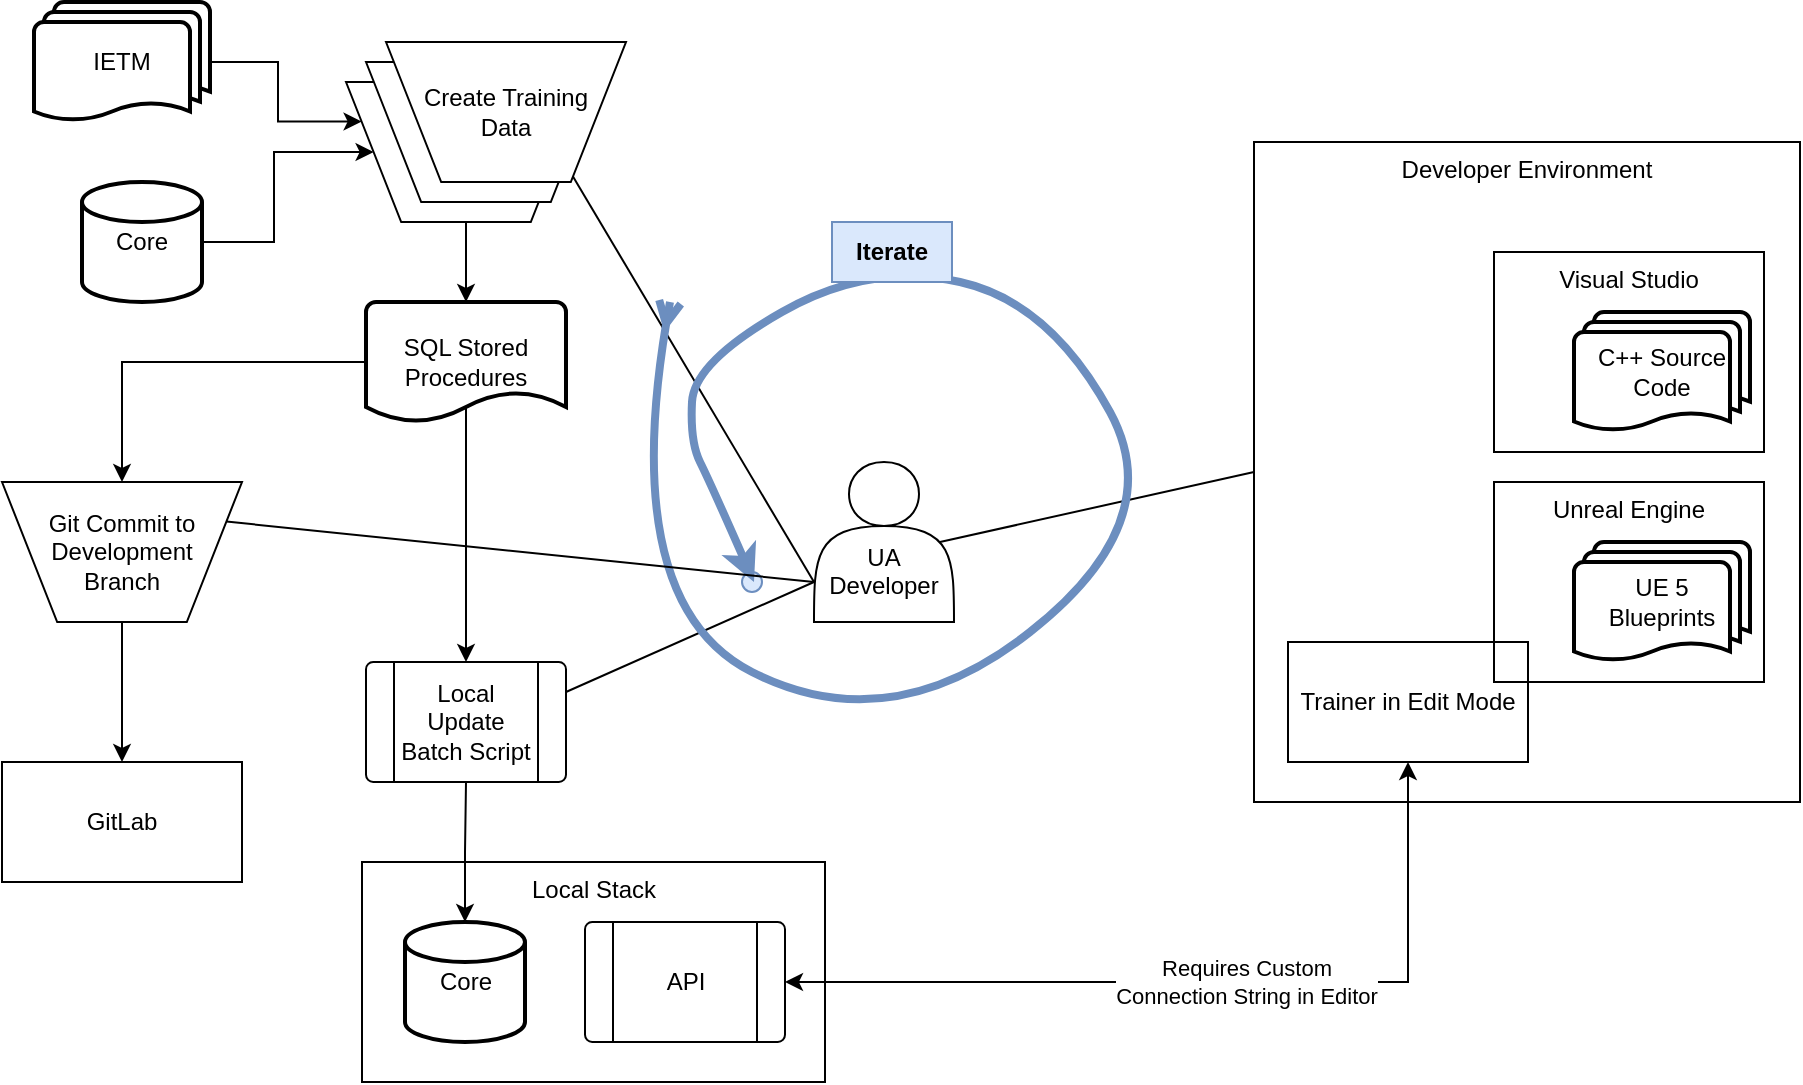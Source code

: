 <mxfile version="22.1.11" type="github">
  <diagram id="C5RBs43oDa-KdzZeNtuy" name="Page-1">
    <mxGraphModel dx="1621" dy="916" grid="1" gridSize="10" guides="1" tooltips="1" connect="1" arrows="1" fold="1" page="1" pageScale="1" pageWidth="827" pageHeight="1169" math="0" shadow="0">
      <root>
        <mxCell id="WIyWlLk6GJQsqaUBKTNV-0" />
        <mxCell id="WIyWlLk6GJQsqaUBKTNV-1" parent="WIyWlLk6GJQsqaUBKTNV-0" />
        <mxCell id="L2MZmRDsT2VU8_O_mEF5-32" value="" style="ellipse;whiteSpace=wrap;html=1;aspect=fixed;fillColor=#dae8fc;strokeColor=#6c8ebf;" parent="WIyWlLk6GJQsqaUBKTNV-1" vertex="1">
          <mxGeometry x="404" y="315" width="10" height="10" as="geometry" />
        </mxCell>
        <mxCell id="L2MZmRDsT2VU8_O_mEF5-5" style="edgeStyle=orthogonalEdgeStyle;rounded=0;orthogonalLoop=1;jettySize=auto;html=1;exitX=1;exitY=0.5;exitDx=0;exitDy=0;exitPerimeter=0;entryX=0;entryY=0.5;entryDx=0;entryDy=0;" parent="WIyWlLk6GJQsqaUBKTNV-1" source="qivzjie-yY26VjvFrO5b-1" target="qivzjie-yY26VjvFrO5b-5" edge="1">
          <mxGeometry relative="1" as="geometry" />
        </mxCell>
        <mxCell id="qivzjie-yY26VjvFrO5b-1" value="Core" style="strokeWidth=2;html=1;shape=mxgraph.flowchart.database;whiteSpace=wrap;" parent="WIyWlLk6GJQsqaUBKTNV-1" vertex="1">
          <mxGeometry x="74" y="120" width="60" height="60" as="geometry" />
        </mxCell>
        <mxCell id="qivzjie-yY26VjvFrO5b-2" value="&lt;br&gt;&lt;br&gt;UA Developer" style="shape=actor;whiteSpace=wrap;html=1;labelPosition=center;verticalLabelPosition=middle;align=center;verticalAlign=middle;" parent="WIyWlLk6GJQsqaUBKTNV-1" vertex="1">
          <mxGeometry x="440" y="260" width="70" height="80" as="geometry" />
        </mxCell>
        <mxCell id="qivzjie-yY26VjvFrO5b-3" style="edgeStyle=orthogonalEdgeStyle;rounded=0;orthogonalLoop=1;jettySize=auto;html=1;exitX=1;exitY=0.5;exitDx=0;exitDy=0;exitPerimeter=0;entryX=0;entryY=0.25;entryDx=0;entryDy=0;" parent="WIyWlLk6GJQsqaUBKTNV-1" source="qivzjie-yY26VjvFrO5b-4" target="qivzjie-yY26VjvFrO5b-5" edge="1">
          <mxGeometry relative="1" as="geometry" />
        </mxCell>
        <mxCell id="qivzjie-yY26VjvFrO5b-4" value="IETM" style="strokeWidth=2;html=1;shape=mxgraph.flowchart.multi-document;whiteSpace=wrap;" parent="WIyWlLk6GJQsqaUBKTNV-1" vertex="1">
          <mxGeometry x="50" y="30" width="88" height="60" as="geometry" />
        </mxCell>
        <mxCell id="qivzjie-yY26VjvFrO5b-5" value="" style="verticalLabelPosition=middle;verticalAlign=middle;html=1;shape=trapezoid;perimeter=trapezoidPerimeter;whiteSpace=wrap;size=0.23;arcSize=10;flipV=1;labelPosition=center;align=center;" parent="WIyWlLk6GJQsqaUBKTNV-1" vertex="1">
          <mxGeometry x="206" y="70" width="120" height="70" as="geometry" />
        </mxCell>
        <mxCell id="qivzjie-yY26VjvFrO5b-6" value="" style="endArrow=none;html=1;rounded=0;entryX=1;entryY=0.5;entryDx=0;entryDy=0;exitX=0;exitY=0.75;exitDx=0;exitDy=0;startArrow=none;startFill=0;endFill=0;" parent="WIyWlLk6GJQsqaUBKTNV-1" source="qivzjie-yY26VjvFrO5b-2" target="qivzjie-yY26VjvFrO5b-5" edge="1">
          <mxGeometry width="50" height="50" relative="1" as="geometry">
            <mxPoint x="242" y="330" as="sourcePoint" />
            <mxPoint x="362" y="490" as="targetPoint" />
          </mxGeometry>
        </mxCell>
        <mxCell id="qivzjie-yY26VjvFrO5b-7" style="edgeStyle=orthogonalEdgeStyle;rounded=0;orthogonalLoop=1;jettySize=auto;html=1;startArrow=classic;startFill=1;endArrow=none;endFill=0;entryX=0.5;entryY=1;entryDx=0;entryDy=0;" parent="WIyWlLk6GJQsqaUBKTNV-1" source="L2MZmRDsT2VU8_O_mEF5-7" target="L2MZmRDsT2VU8_O_mEF5-14" edge="1">
          <mxGeometry relative="1" as="geometry">
            <mxPoint x="380" y="370" as="sourcePoint" />
          </mxGeometry>
        </mxCell>
        <mxCell id="qivzjie-yY26VjvFrO5b-18" value="" style="endArrow=none;html=1;rounded=0;exitX=0.9;exitY=0.5;exitDx=0;exitDy=0;startArrow=none;startFill=0;endFill=0;exitPerimeter=0;entryX=0;entryY=0.5;entryDx=0;entryDy=0;" parent="WIyWlLk6GJQsqaUBKTNV-1" source="qivzjie-yY26VjvFrO5b-2" target="L2MZmRDsT2VU8_O_mEF5-36" edge="1">
          <mxGeometry width="50" height="50" relative="1" as="geometry">
            <mxPoint x="475" y="590" as="sourcePoint" />
            <mxPoint x="525" y="540" as="targetPoint" />
          </mxGeometry>
        </mxCell>
        <mxCell id="L2MZmRDsT2VU8_O_mEF5-15" style="edgeStyle=orthogonalEdgeStyle;rounded=0;orthogonalLoop=1;jettySize=auto;html=1;exitX=0.5;exitY=0.75;exitDx=0;exitDy=0;exitPerimeter=0;entryX=0.5;entryY=0;entryDx=0;entryDy=0;" parent="WIyWlLk6GJQsqaUBKTNV-1" source="qivzjie-yY26VjvFrO5b-20" target="L2MZmRDsT2VU8_O_mEF5-14" edge="1">
          <mxGeometry relative="1" as="geometry" />
        </mxCell>
        <mxCell id="L2MZmRDsT2VU8_O_mEF5-41" style="edgeStyle=orthogonalEdgeStyle;rounded=0;orthogonalLoop=1;jettySize=auto;html=1;exitX=0;exitY=0.5;exitDx=0;exitDy=0;exitPerimeter=0;" parent="WIyWlLk6GJQsqaUBKTNV-1" source="qivzjie-yY26VjvFrO5b-20" target="L2MZmRDsT2VU8_O_mEF5-29" edge="1">
          <mxGeometry relative="1" as="geometry" />
        </mxCell>
        <mxCell id="qivzjie-yY26VjvFrO5b-20" value="SQL Stored Procedures" style="strokeWidth=2;html=1;shape=mxgraph.flowchart.document2;whiteSpace=wrap;size=0.25;" parent="WIyWlLk6GJQsqaUBKTNV-1" vertex="1">
          <mxGeometry x="216" y="180" width="100" height="60" as="geometry" />
        </mxCell>
        <mxCell id="qivzjie-yY26VjvFrO5b-21" style="edgeStyle=orthogonalEdgeStyle;rounded=0;orthogonalLoop=1;jettySize=auto;html=1;exitX=0.5;exitY=1;exitDx=0;exitDy=0;entryX=0.5;entryY=0;entryDx=0;entryDy=0;entryPerimeter=0;" parent="WIyWlLk6GJQsqaUBKTNV-1" source="qivzjie-yY26VjvFrO5b-5" target="qivzjie-yY26VjvFrO5b-20" edge="1">
          <mxGeometry relative="1" as="geometry">
            <mxPoint x="266" y="170" as="targetPoint" />
          </mxGeometry>
        </mxCell>
        <mxCell id="L2MZmRDsT2VU8_O_mEF5-13" value="" style="group" parent="WIyWlLk6GJQsqaUBKTNV-1" vertex="1" connectable="0">
          <mxGeometry x="214" y="460" width="231.5" height="110" as="geometry" />
        </mxCell>
        <mxCell id="L2MZmRDsT2VU8_O_mEF5-8" value="Local Stack" style="rounded=0;whiteSpace=wrap;html=1;labelPosition=center;verticalLabelPosition=middle;align=center;verticalAlign=top;fillColor=none;" parent="L2MZmRDsT2VU8_O_mEF5-13" vertex="1">
          <mxGeometry width="231.5" height="110" as="geometry" />
        </mxCell>
        <mxCell id="L2MZmRDsT2VU8_O_mEF5-7" value="Core" style="strokeWidth=2;html=1;shape=mxgraph.flowchart.database;whiteSpace=wrap;" parent="L2MZmRDsT2VU8_O_mEF5-13" vertex="1">
          <mxGeometry x="21.5" y="30" width="60" height="60" as="geometry" />
        </mxCell>
        <mxCell id="L2MZmRDsT2VU8_O_mEF5-9" value="API" style="verticalLabelPosition=middle;verticalAlign=middle;html=1;shape=process;whiteSpace=wrap;rounded=1;size=0.14;arcSize=6;labelPosition=center;align=center;" parent="L2MZmRDsT2VU8_O_mEF5-13" vertex="1">
          <mxGeometry x="111.5" y="30" width="100" height="60" as="geometry" />
        </mxCell>
        <mxCell id="L2MZmRDsT2VU8_O_mEF5-14" value="Local Update Batch Script" style="verticalLabelPosition=middle;verticalAlign=middle;html=1;shape=process;whiteSpace=wrap;rounded=1;size=0.14;arcSize=6;labelPosition=center;align=center;" parent="WIyWlLk6GJQsqaUBKTNV-1" vertex="1">
          <mxGeometry x="216" y="360" width="100" height="60" as="geometry" />
        </mxCell>
        <mxCell id="L2MZmRDsT2VU8_O_mEF5-17" value="" style="endArrow=none;html=1;rounded=0;exitX=1;exitY=0.25;exitDx=0;exitDy=0;" parent="WIyWlLk6GJQsqaUBKTNV-1" source="L2MZmRDsT2VU8_O_mEF5-14" edge="1">
          <mxGeometry width="50" height="50" relative="1" as="geometry">
            <mxPoint x="400" y="410" as="sourcePoint" />
            <mxPoint x="440" y="320" as="targetPoint" />
          </mxGeometry>
        </mxCell>
        <mxCell id="L2MZmRDsT2VU8_O_mEF5-22" value="" style="curved=1;endArrow=classic;html=1;rounded=0;startArrow=ERmany;startFill=0;fillColor=#dae8fc;strokeColor=#6c8ebf;strokeWidth=4;verticalAlign=middle;labelPosition=left;verticalLabelPosition=top;align=right;" parent="WIyWlLk6GJQsqaUBKTNV-1" edge="1">
          <mxGeometry width="50" height="50" relative="1" as="geometry">
            <mxPoint x="368" y="180" as="sourcePoint" />
            <mxPoint x="410" y="320" as="targetPoint" />
            <Array as="points">
              <mxPoint x="340" y="330" />
              <mxPoint x="478" y="400" />
              <mxPoint x="618" y="290" />
              <mxPoint x="558" y="180" />
              <mxPoint x="468" y="160" />
              <mxPoint x="380" y="210" />
              <mxPoint x="378" y="250" />
              <mxPoint x="388" y="270" />
            </Array>
          </mxGeometry>
        </mxCell>
        <mxCell id="L2MZmRDsT2VU8_O_mEF5-26" value="Iterate" style="text;html=1;strokeColor=#6c8ebf;fillColor=#dae8fc;align=center;verticalAlign=middle;whiteSpace=wrap;rounded=0;fontStyle=1" parent="WIyWlLk6GJQsqaUBKTNV-1" vertex="1">
          <mxGeometry x="449" y="140" width="60" height="30" as="geometry" />
        </mxCell>
        <mxCell id="L2MZmRDsT2VU8_O_mEF5-28" value="GitLab" style="rounded=0;whiteSpace=wrap;html=1;" parent="WIyWlLk6GJQsqaUBKTNV-1" vertex="1">
          <mxGeometry x="34" y="410" width="120" height="60" as="geometry" />
        </mxCell>
        <mxCell id="L2MZmRDsT2VU8_O_mEF5-31" style="edgeStyle=orthogonalEdgeStyle;rounded=0;orthogonalLoop=1;jettySize=auto;html=1;exitX=0.5;exitY=1;exitDx=0;exitDy=0;entryX=0.5;entryY=0;entryDx=0;entryDy=0;" parent="WIyWlLk6GJQsqaUBKTNV-1" source="L2MZmRDsT2VU8_O_mEF5-29" target="L2MZmRDsT2VU8_O_mEF5-28" edge="1">
          <mxGeometry relative="1" as="geometry" />
        </mxCell>
        <mxCell id="L2MZmRDsT2VU8_O_mEF5-29" value="Git Commit to Development&lt;br&gt;Branch" style="verticalLabelPosition=middle;verticalAlign=middle;html=1;shape=trapezoid;perimeter=trapezoidPerimeter;whiteSpace=wrap;size=0.23;arcSize=10;flipV=1;labelPosition=center;align=center;" parent="WIyWlLk6GJQsqaUBKTNV-1" vertex="1">
          <mxGeometry x="34" y="270" width="120" height="70" as="geometry" />
        </mxCell>
        <mxCell id="L2MZmRDsT2VU8_O_mEF5-30" value="" style="endArrow=none;html=1;rounded=0;exitX=1;exitY=0.25;exitDx=0;exitDy=0;" parent="WIyWlLk6GJQsqaUBKTNV-1" source="L2MZmRDsT2VU8_O_mEF5-29" edge="1">
          <mxGeometry width="50" height="50" relative="1" as="geometry">
            <mxPoint x="30" y="370" as="sourcePoint" />
            <mxPoint x="440" y="320" as="targetPoint" />
          </mxGeometry>
        </mxCell>
        <mxCell id="L2MZmRDsT2VU8_O_mEF5-39" value="" style="group" parent="WIyWlLk6GJQsqaUBKTNV-1" vertex="1" connectable="0">
          <mxGeometry x="660" y="100" width="273" height="330" as="geometry" />
        </mxCell>
        <mxCell id="L2MZmRDsT2VU8_O_mEF5-36" value="Developer Environment" style="rounded=0;whiteSpace=wrap;html=1;verticalAlign=top;" parent="L2MZmRDsT2VU8_O_mEF5-39" vertex="1">
          <mxGeometry width="273" height="330" as="geometry" />
        </mxCell>
        <mxCell id="L2MZmRDsT2VU8_O_mEF5-38" value="" style="group" parent="L2MZmRDsT2VU8_O_mEF5-39" vertex="1" connectable="0">
          <mxGeometry x="120" y="55" width="135" height="255" as="geometry" />
        </mxCell>
        <mxCell id="qivzjie-yY26VjvFrO5b-12" value="" style="group" parent="L2MZmRDsT2VU8_O_mEF5-38" vertex="1" connectable="0">
          <mxGeometry width="135" height="100" as="geometry" />
        </mxCell>
        <mxCell id="qivzjie-yY26VjvFrO5b-13" value="C++ Source Code" style="strokeWidth=2;html=1;shape=mxgraph.flowchart.multi-document;whiteSpace=wrap;" parent="qivzjie-yY26VjvFrO5b-12" vertex="1">
          <mxGeometry x="40" y="30" width="88" height="60" as="geometry" />
        </mxCell>
        <mxCell id="qivzjie-yY26VjvFrO5b-14" value="Visual Studio" style="rounded=0;whiteSpace=wrap;html=1;fillColor=none;align=center;verticalAlign=top;" parent="qivzjie-yY26VjvFrO5b-12" vertex="1">
          <mxGeometry width="135" height="100" as="geometry" />
        </mxCell>
        <mxCell id="L2MZmRDsT2VU8_O_mEF5-18" value="" style="group" parent="L2MZmRDsT2VU8_O_mEF5-38" vertex="1" connectable="0">
          <mxGeometry y="115" width="135" height="140" as="geometry" />
        </mxCell>
        <mxCell id="L2MZmRDsT2VU8_O_mEF5-19" value="Trainer in Edit Mode" style="rounded=0;whiteSpace=wrap;html=1;" parent="L2MZmRDsT2VU8_O_mEF5-18" vertex="1">
          <mxGeometry x="-103" y="80" width="120" height="60" as="geometry" />
        </mxCell>
        <mxCell id="L2MZmRDsT2VU8_O_mEF5-37" value="" style="group" parent="L2MZmRDsT2VU8_O_mEF5-18" vertex="1" connectable="0">
          <mxGeometry width="135" height="100" as="geometry" />
        </mxCell>
        <mxCell id="qivzjie-yY26VjvFrO5b-17" value="Unreal Engine" style="rounded=0;whiteSpace=wrap;html=1;fillColor=none;align=center;verticalAlign=top;" parent="L2MZmRDsT2VU8_O_mEF5-37" vertex="1">
          <mxGeometry width="135" height="100" as="geometry" />
        </mxCell>
        <mxCell id="qivzjie-yY26VjvFrO5b-16" value="UE 5&lt;br&gt;Blueprints" style="strokeWidth=2;html=1;shape=mxgraph.flowchart.multi-document;whiteSpace=wrap;" parent="L2MZmRDsT2VU8_O_mEF5-37" vertex="1">
          <mxGeometry x="40" y="30" width="88" height="60" as="geometry" />
        </mxCell>
        <mxCell id="L2MZmRDsT2VU8_O_mEF5-10" style="edgeStyle=orthogonalEdgeStyle;rounded=0;orthogonalLoop=1;jettySize=auto;html=1;exitX=0.5;exitY=1;exitDx=0;exitDy=0;startArrow=classic;startFill=1;entryX=1;entryY=0.5;entryDx=0;entryDy=0;" parent="WIyWlLk6GJQsqaUBKTNV-1" source="L2MZmRDsT2VU8_O_mEF5-19" target="L2MZmRDsT2VU8_O_mEF5-9" edge="1">
          <mxGeometry relative="1" as="geometry">
            <mxPoint x="697.5" y="420" as="sourcePoint" />
            <Array as="points">
              <mxPoint x="737" y="520" />
            </Array>
          </mxGeometry>
        </mxCell>
        <mxCell id="L2MZmRDsT2VU8_O_mEF5-11" value="Requires Custom&lt;br style=&quot;border-color: var(--border-color);&quot;&gt;Connection String in Editor" style="edgeLabel;html=1;align=center;verticalAlign=middle;resizable=0;points=[];" parent="L2MZmRDsT2VU8_O_mEF5-10" vertex="1" connectable="0">
          <mxGeometry x="-0.092" relative="1" as="geometry">
            <mxPoint as="offset" />
          </mxGeometry>
        </mxCell>
        <mxCell id="PJS454ViN8nCz58Vrszt-0" value="" style="verticalLabelPosition=middle;verticalAlign=middle;html=1;shape=trapezoid;perimeter=trapezoidPerimeter;whiteSpace=wrap;size=0.23;arcSize=10;flipV=1;labelPosition=center;align=center;" vertex="1" parent="WIyWlLk6GJQsqaUBKTNV-1">
          <mxGeometry x="216" y="60" width="120" height="70" as="geometry" />
        </mxCell>
        <mxCell id="PJS454ViN8nCz58Vrszt-1" value="Create Training&lt;br&gt;Data" style="verticalLabelPosition=middle;verticalAlign=middle;html=1;shape=trapezoid;perimeter=trapezoidPerimeter;whiteSpace=wrap;size=0.23;arcSize=10;flipV=1;labelPosition=center;align=center;" vertex="1" parent="WIyWlLk6GJQsqaUBKTNV-1">
          <mxGeometry x="226" y="50" width="120" height="70" as="geometry" />
        </mxCell>
      </root>
    </mxGraphModel>
  </diagram>
</mxfile>
